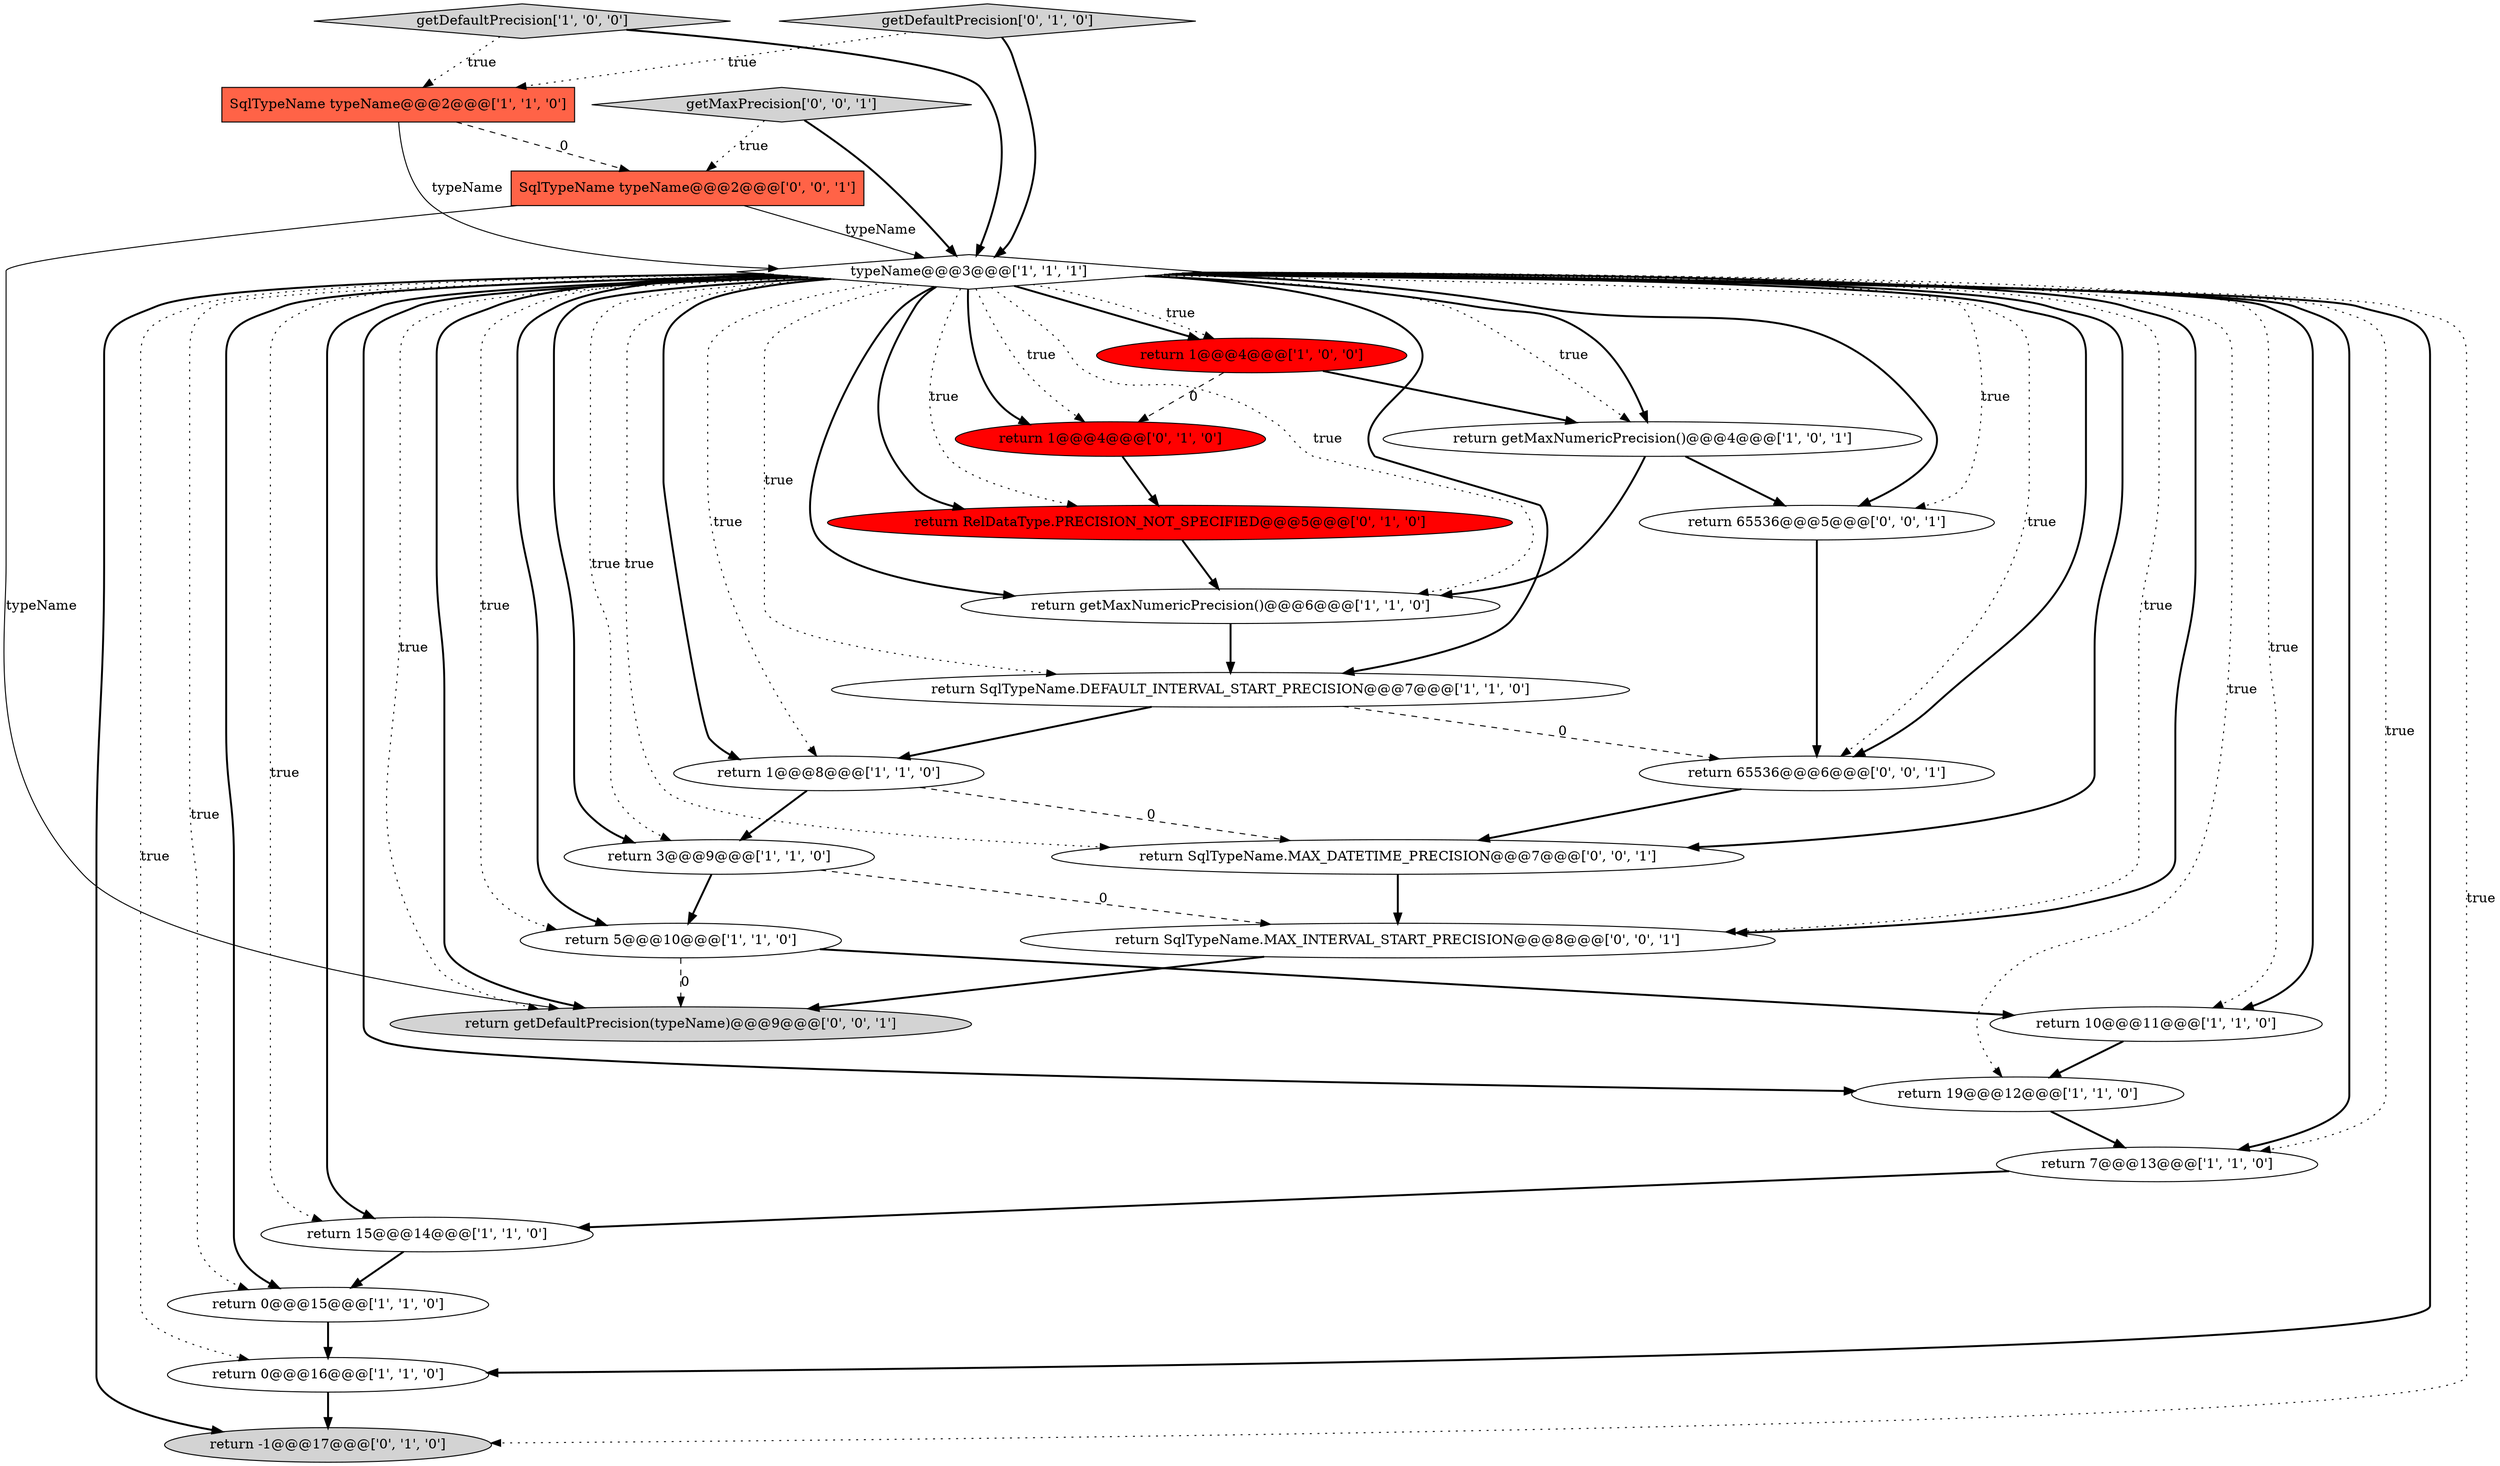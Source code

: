 digraph {
3 [style = filled, label = "return 15@@@14@@@['1', '1', '0']", fillcolor = white, shape = ellipse image = "AAA0AAABBB1BBB"];
19 [style = filled, label = "return RelDataType.PRECISION_NOT_SPECIFIED@@@5@@@['0', '1', '0']", fillcolor = red, shape = ellipse image = "AAA1AAABBB2BBB"];
16 [style = filled, label = "return -1@@@17@@@['0', '1', '0']", fillcolor = lightgray, shape = ellipse image = "AAA0AAABBB2BBB"];
25 [style = filled, label = "return SqlTypeName.MAX_DATETIME_PRECISION@@@7@@@['0', '0', '1']", fillcolor = white, shape = ellipse image = "AAA0AAABBB3BBB"];
4 [style = filled, label = "return 3@@@9@@@['1', '1', '0']", fillcolor = white, shape = ellipse image = "AAA0AAABBB1BBB"];
23 [style = filled, label = "return 65536@@@5@@@['0', '0', '1']", fillcolor = white, shape = ellipse image = "AAA0AAABBB3BBB"];
14 [style = filled, label = "return 0@@@16@@@['1', '1', '0']", fillcolor = white, shape = ellipse image = "AAA0AAABBB1BBB"];
13 [style = filled, label = "return SqlTypeName.DEFAULT_INTERVAL_START_PRECISION@@@7@@@['1', '1', '0']", fillcolor = white, shape = ellipse image = "AAA0AAABBB1BBB"];
0 [style = filled, label = "return 10@@@11@@@['1', '1', '0']", fillcolor = white, shape = ellipse image = "AAA0AAABBB1BBB"];
2 [style = filled, label = "typeName@@@3@@@['1', '1', '1']", fillcolor = white, shape = diamond image = "AAA0AAABBB1BBB"];
10 [style = filled, label = "return 19@@@12@@@['1', '1', '0']", fillcolor = white, shape = ellipse image = "AAA0AAABBB1BBB"];
8 [style = filled, label = "getDefaultPrecision['1', '0', '0']", fillcolor = lightgray, shape = diamond image = "AAA0AAABBB1BBB"];
26 [style = filled, label = "return getDefaultPrecision(typeName)@@@9@@@['0', '0', '1']", fillcolor = lightgray, shape = ellipse image = "AAA0AAABBB3BBB"];
12 [style = filled, label = "SqlTypeName typeName@@@2@@@['1', '1', '0']", fillcolor = tomato, shape = box image = "AAA0AAABBB1BBB"];
17 [style = filled, label = "return 1@@@4@@@['0', '1', '0']", fillcolor = red, shape = ellipse image = "AAA1AAABBB2BBB"];
22 [style = filled, label = "getMaxPrecision['0', '0', '1']", fillcolor = lightgray, shape = diamond image = "AAA0AAABBB3BBB"];
24 [style = filled, label = "SqlTypeName typeName@@@2@@@['0', '0', '1']", fillcolor = tomato, shape = box image = "AAA0AAABBB3BBB"];
20 [style = filled, label = "return SqlTypeName.MAX_INTERVAL_START_PRECISION@@@8@@@['0', '0', '1']", fillcolor = white, shape = ellipse image = "AAA0AAABBB3BBB"];
5 [style = filled, label = "return 1@@@8@@@['1', '1', '0']", fillcolor = white, shape = ellipse image = "AAA0AAABBB1BBB"];
15 [style = filled, label = "return getMaxNumericPrecision()@@@4@@@['1', '0', '1']", fillcolor = white, shape = ellipse image = "AAA0AAABBB1BBB"];
21 [style = filled, label = "return 65536@@@6@@@['0', '0', '1']", fillcolor = white, shape = ellipse image = "AAA0AAABBB3BBB"];
18 [style = filled, label = "getDefaultPrecision['0', '1', '0']", fillcolor = lightgray, shape = diamond image = "AAA0AAABBB2BBB"];
9 [style = filled, label = "return 5@@@10@@@['1', '1', '0']", fillcolor = white, shape = ellipse image = "AAA0AAABBB1BBB"];
11 [style = filled, label = "return 0@@@15@@@['1', '1', '0']", fillcolor = white, shape = ellipse image = "AAA0AAABBB1BBB"];
7 [style = filled, label = "return getMaxNumericPrecision()@@@6@@@['1', '1', '0']", fillcolor = white, shape = ellipse image = "AAA0AAABBB1BBB"];
1 [style = filled, label = "return 7@@@13@@@['1', '1', '0']", fillcolor = white, shape = ellipse image = "AAA0AAABBB1BBB"];
6 [style = filled, label = "return 1@@@4@@@['1', '0', '0']", fillcolor = red, shape = ellipse image = "AAA1AAABBB1BBB"];
2->3 [style = dotted, label="true"];
2->20 [style = dotted, label="true"];
7->13 [style = bold, label=""];
4->9 [style = bold, label=""];
2->17 [style = bold, label=""];
14->16 [style = bold, label=""];
15->23 [style = bold, label=""];
2->5 [style = bold, label=""];
2->19 [style = bold, label=""];
2->0 [style = dotted, label="true"];
2->20 [style = bold, label=""];
2->26 [style = bold, label=""];
9->0 [style = bold, label=""];
15->7 [style = bold, label=""];
22->2 [style = bold, label=""];
11->14 [style = bold, label=""];
24->26 [style = solid, label="typeName"];
2->6 [style = bold, label=""];
2->1 [style = bold, label=""];
20->26 [style = bold, label=""];
2->3 [style = bold, label=""];
2->17 [style = dotted, label="true"];
1->3 [style = bold, label=""];
2->15 [style = dotted, label="true"];
3->11 [style = bold, label=""];
2->23 [style = dotted, label="true"];
6->17 [style = dashed, label="0"];
5->25 [style = dashed, label="0"];
2->21 [style = dotted, label="true"];
22->24 [style = dotted, label="true"];
2->9 [style = bold, label=""];
21->25 [style = bold, label=""];
18->2 [style = bold, label=""];
2->10 [style = bold, label=""];
2->4 [style = bold, label=""];
17->19 [style = bold, label=""];
6->15 [style = bold, label=""];
2->13 [style = bold, label=""];
2->11 [style = dotted, label="true"];
2->19 [style = dotted, label="true"];
2->25 [style = dotted, label="true"];
2->23 [style = bold, label=""];
12->2 [style = solid, label="typeName"];
25->20 [style = bold, label=""];
0->10 [style = bold, label=""];
2->0 [style = bold, label=""];
24->2 [style = solid, label="typeName"];
18->12 [style = dotted, label="true"];
13->21 [style = dashed, label="0"];
2->9 [style = dotted, label="true"];
8->12 [style = dotted, label="true"];
8->2 [style = bold, label=""];
23->21 [style = bold, label=""];
2->6 [style = dotted, label="true"];
2->1 [style = dotted, label="true"];
2->21 [style = bold, label=""];
4->20 [style = dashed, label="0"];
2->7 [style = dotted, label="true"];
12->24 [style = dashed, label="0"];
2->14 [style = bold, label=""];
2->4 [style = dotted, label="true"];
2->15 [style = bold, label=""];
5->4 [style = bold, label=""];
9->26 [style = dashed, label="0"];
13->5 [style = bold, label=""];
2->26 [style = dotted, label="true"];
2->14 [style = dotted, label="true"];
2->7 [style = bold, label=""];
2->5 [style = dotted, label="true"];
10->1 [style = bold, label=""];
2->25 [style = bold, label=""];
19->7 [style = bold, label=""];
2->11 [style = bold, label=""];
2->13 [style = dotted, label="true"];
2->16 [style = dotted, label="true"];
2->10 [style = dotted, label="true"];
2->16 [style = bold, label=""];
}
